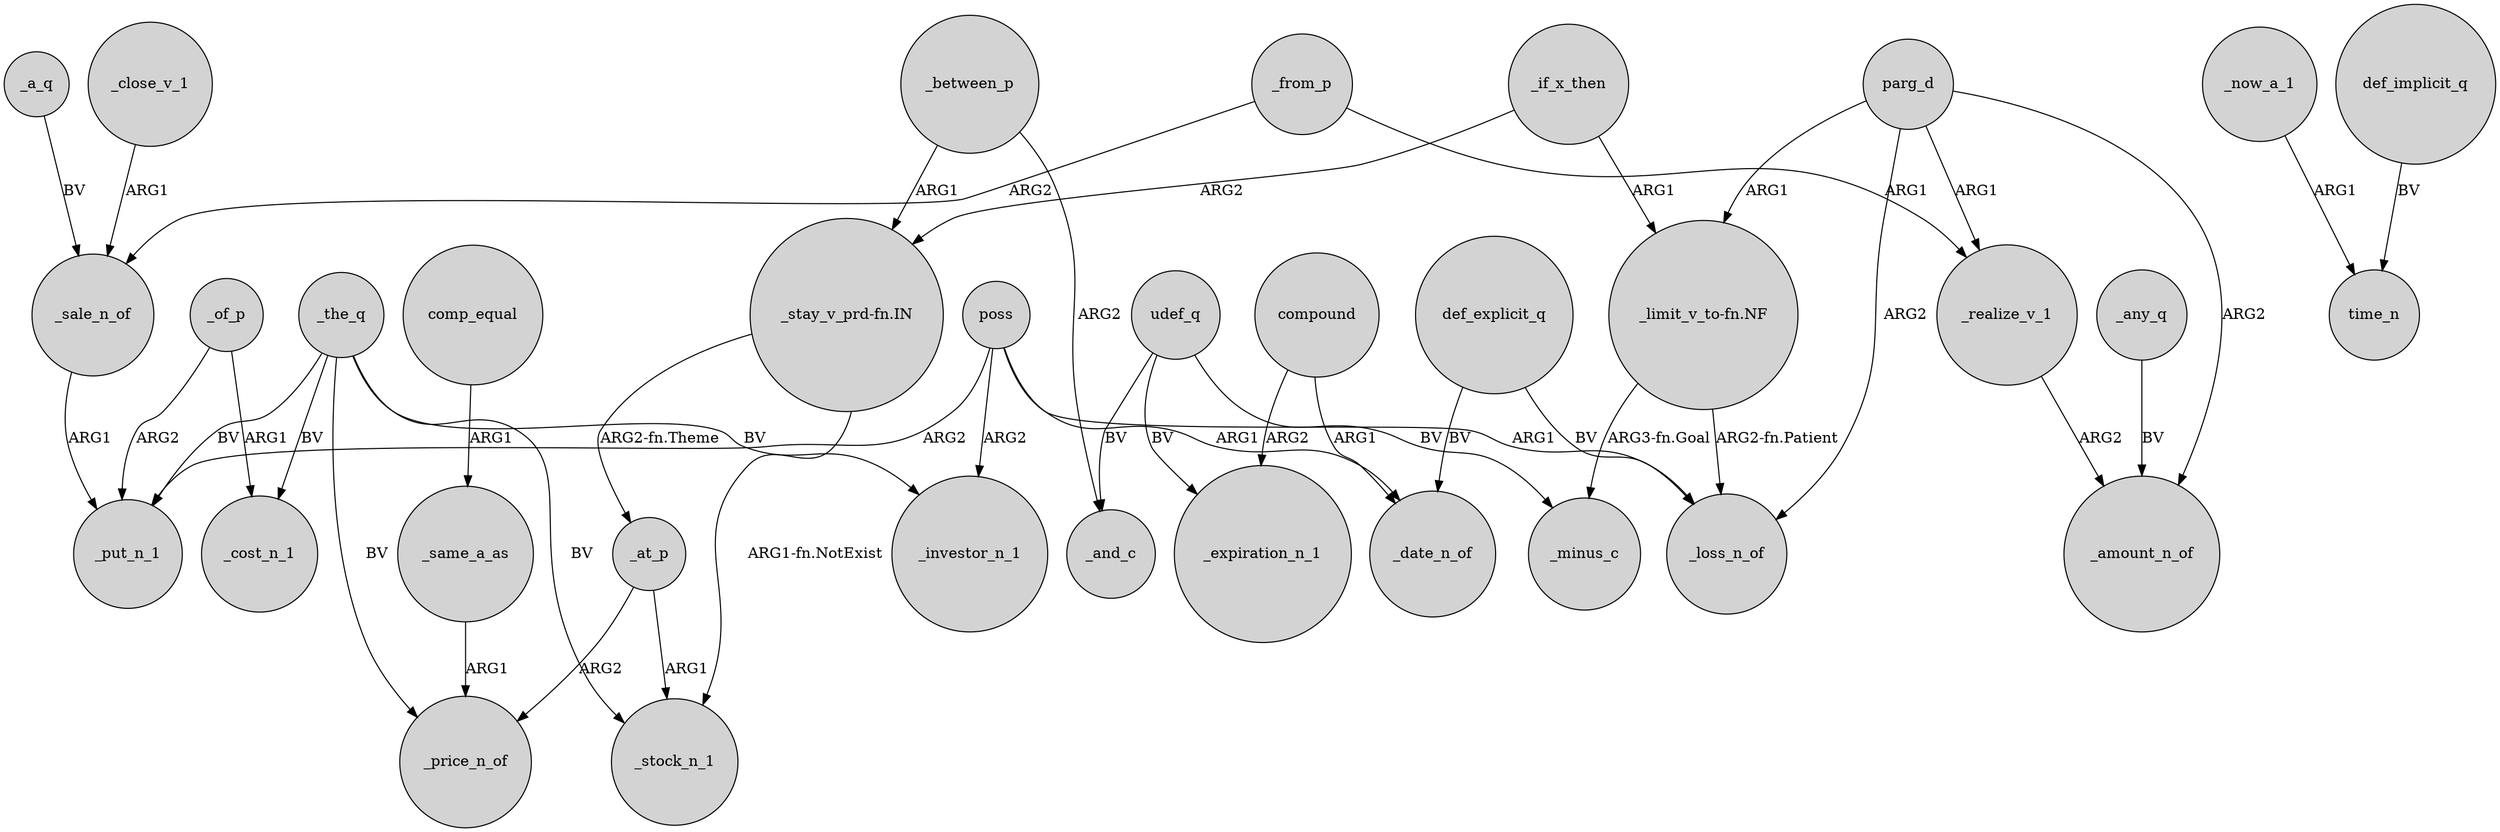 digraph {
	node [shape=circle style=filled]
	_a_q -> _sale_n_of [label=BV]
	_the_q -> _put_n_1 [label=BV]
	_at_p -> _stock_n_1 [label=ARG1]
	poss -> _investor_n_1 [label=ARG2]
	_from_p -> _realize_v_1 [label=ARG1]
	_same_a_as -> _price_n_of [label=ARG1]
	_the_q -> _stock_n_1 [label=BV]
	compound -> _expiration_n_1 [label=ARG2]
	def_explicit_q -> _loss_n_of [label=BV]
	_the_q -> _investor_n_1 [label=BV]
	_from_p -> _sale_n_of [label=ARG2]
	poss -> _date_n_of [label=ARG1]
	_the_q -> _price_n_of [label=BV]
	compound -> _date_n_of [label=ARG1]
	_between_p -> "_stay_v_prd-fn.IN" [label=ARG1]
	"_stay_v_prd-fn.IN" -> _stock_n_1 [label="ARG1-fn.NotExist"]
	poss -> _loss_n_of [label=ARG1]
	parg_d -> "_limit_v_to-fn.NF" [label=ARG1]
	poss -> _put_n_1 [label=ARG2]
	_of_p -> _put_n_1 [label=ARG2]
	_sale_n_of -> _put_n_1 [label=ARG1]
	_the_q -> _cost_n_1 [label=BV]
	"_stay_v_prd-fn.IN" -> _at_p [label="ARG2-fn.Theme"]
	_of_p -> _cost_n_1 [label=ARG1]
	parg_d -> _loss_n_of [label=ARG2]
	comp_equal -> _same_a_as [label=ARG1]
	_realize_v_1 -> _amount_n_of [label=ARG2]
	parg_d -> _realize_v_1 [label=ARG1]
	udef_q -> _expiration_n_1 [label=BV]
	"_limit_v_to-fn.NF" -> _loss_n_of [label="ARG2-fn.Patient"]
	"_limit_v_to-fn.NF" -> _minus_c [label="ARG3-fn.Goal"]
	def_explicit_q -> _date_n_of [label=BV]
	_between_p -> _and_c [label=ARG2]
	_now_a_1 -> time_n [label=ARG1]
	_any_q -> _amount_n_of [label=BV]
	parg_d -> _amount_n_of [label=ARG2]
	_if_x_then -> "_limit_v_to-fn.NF" [label=ARG1]
	udef_q -> _minus_c [label=BV]
	_close_v_1 -> _sale_n_of [label=ARG1]
	_at_p -> _price_n_of [label=ARG2]
	udef_q -> _and_c [label=BV]
	_if_x_then -> "_stay_v_prd-fn.IN" [label=ARG2]
	def_implicit_q -> time_n [label=BV]
}
